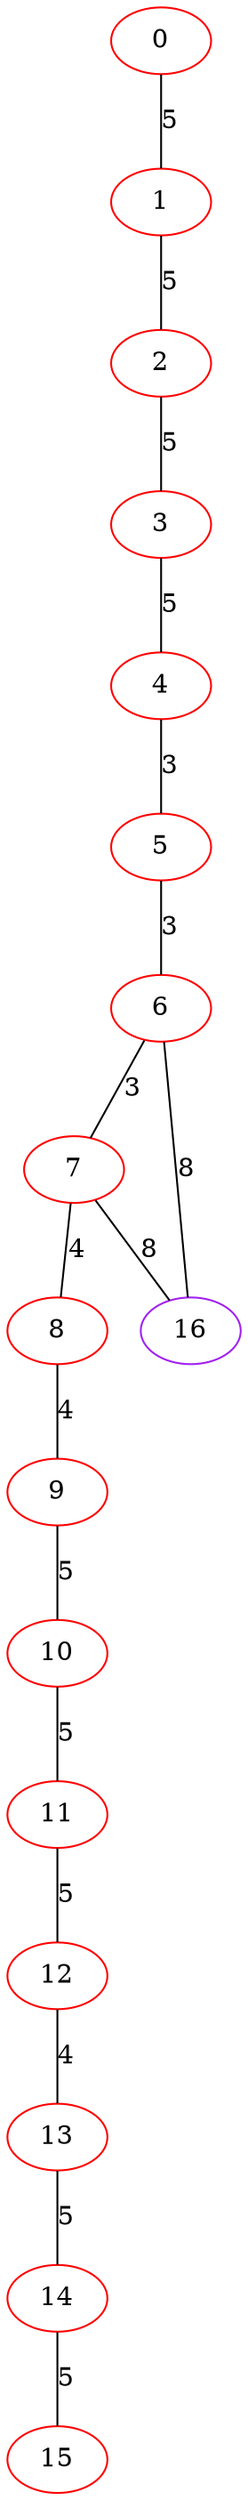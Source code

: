 graph "" {
0 [color=red, weight=1];
1 [color=red, weight=1];
2 [color=red, weight=1];
3 [color=red, weight=1];
4 [color=red, weight=1];
5 [color=red, weight=1];
6 [color=red, weight=1];
7 [color=red, weight=1];
8 [color=red, weight=1];
9 [color=red, weight=1];
10 [color=red, weight=1];
11 [color=red, weight=1];
12 [color=red, weight=1];
13 [color=red, weight=1];
14 [color=red, weight=1];
15 [color=red, weight=1];
16 [color=purple, weight=4];
0 -- 1  [key=0, label=5];
1 -- 2  [key=0, label=5];
2 -- 3  [key=0, label=5];
3 -- 4  [key=0, label=5];
4 -- 5  [key=0, label=3];
5 -- 6  [key=0, label=3];
6 -- 16  [key=0, label=8];
6 -- 7  [key=0, label=3];
7 -- 8  [key=0, label=4];
7 -- 16  [key=0, label=8];
8 -- 9  [key=0, label=4];
9 -- 10  [key=0, label=5];
10 -- 11  [key=0, label=5];
11 -- 12  [key=0, label=5];
12 -- 13  [key=0, label=4];
13 -- 14  [key=0, label=5];
14 -- 15  [key=0, label=5];
}

